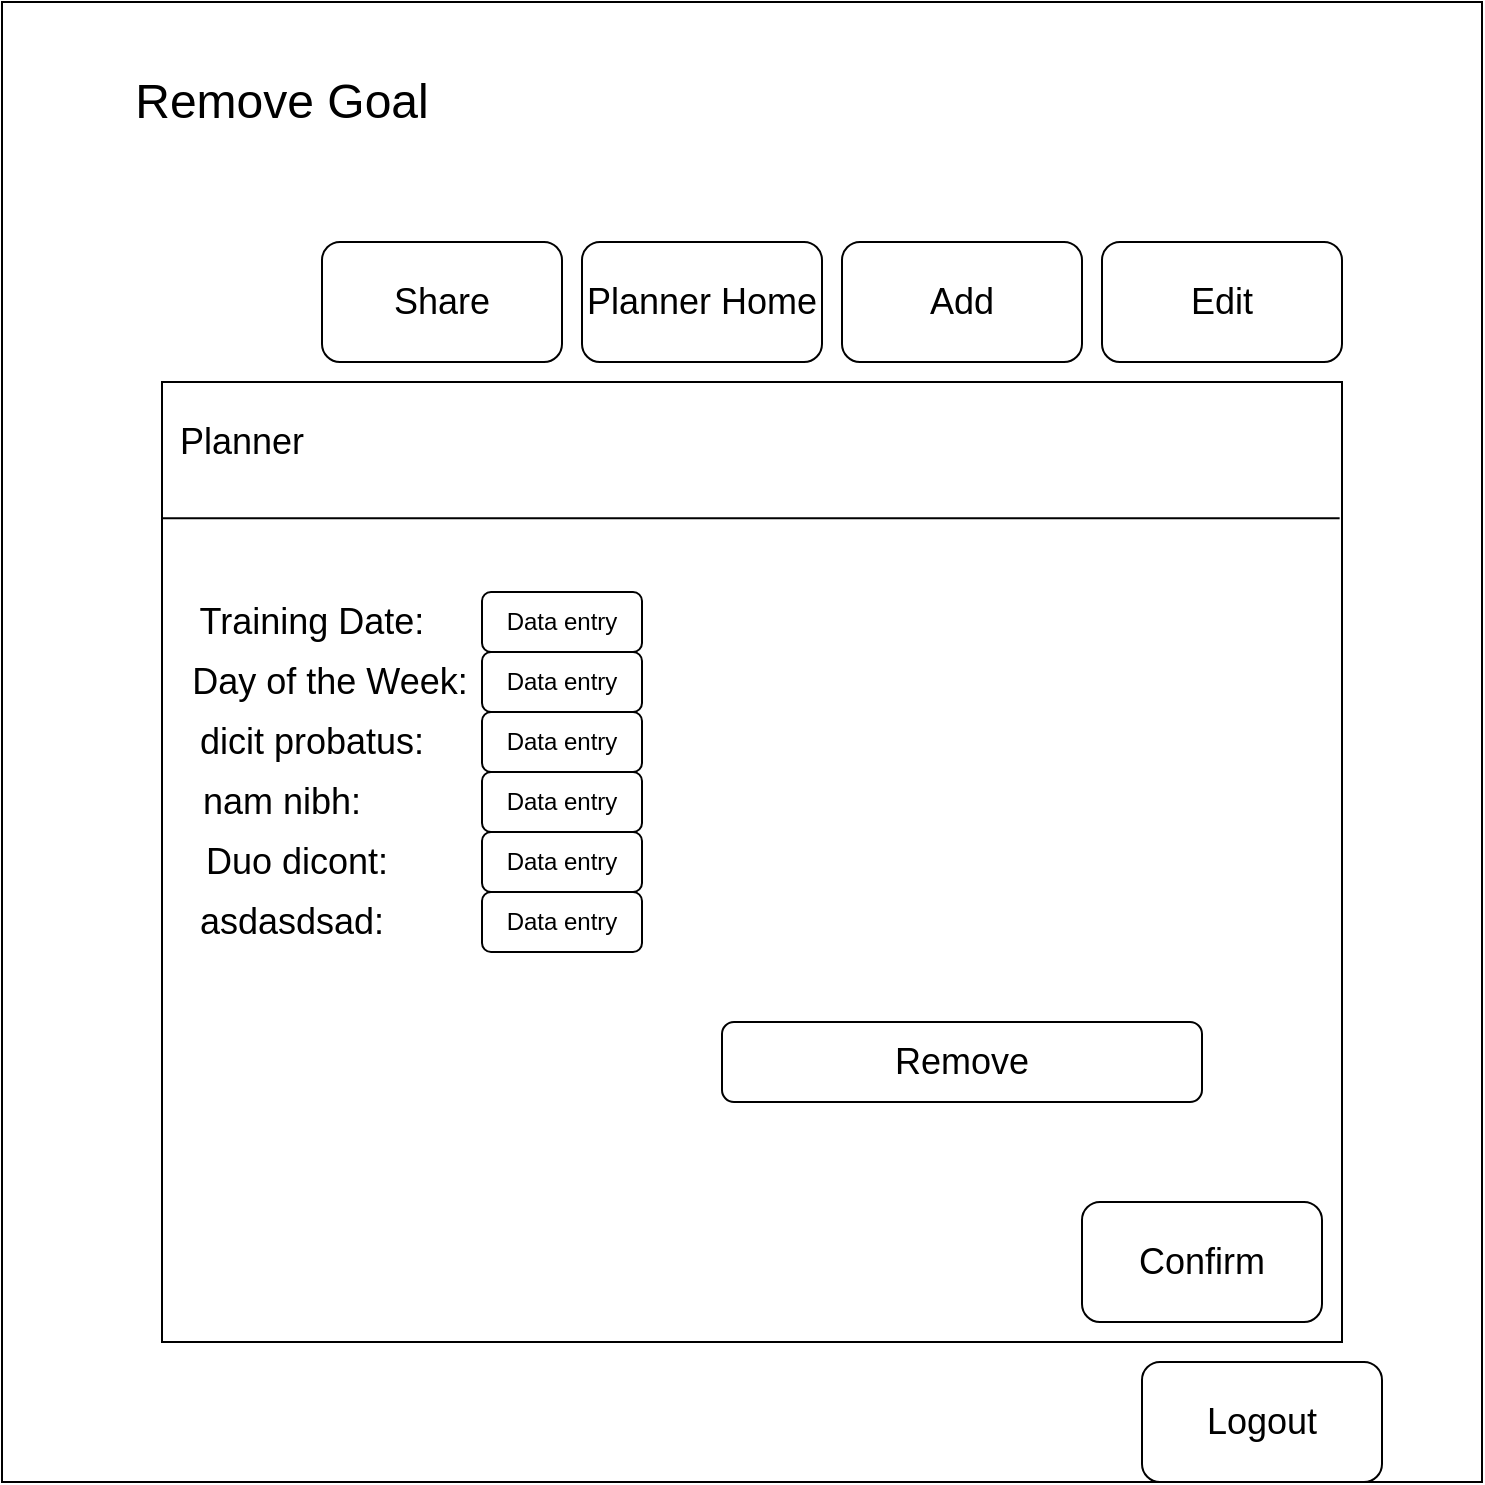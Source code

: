 <mxfile version="14.4.9" type="device"><diagram id="TLoLSiTp8w-xRBQ4nFyg" name="Page-1"><mxGraphModel dx="1422" dy="705" grid="1" gridSize="10" guides="1" tooltips="1" connect="1" arrows="1" fold="1" page="1" pageScale="1" pageWidth="827" pageHeight="1169" math="0" shadow="0"><root><mxCell id="0"/><mxCell id="1" parent="0"/><mxCell id="HHeDRim9VhFWCoVcRId_-1" value="" style="whiteSpace=wrap;html=1;aspect=fixed;" vertex="1" parent="1"><mxGeometry x="180" y="30" width="740" height="740" as="geometry"/></mxCell><mxCell id="HHeDRim9VhFWCoVcRId_-2" value="&lt;font style=&quot;font-size: 24px&quot;&gt;Remove Goal&lt;/font&gt;" style="text;html=1;strokeColor=none;fillColor=none;align=center;verticalAlign=middle;whiteSpace=wrap;rounded=0;" vertex="1" parent="1"><mxGeometry x="200" y="70" width="240" height="20" as="geometry"/></mxCell><mxCell id="HHeDRim9VhFWCoVcRId_-3" value="" style="rounded=0;whiteSpace=wrap;html=1;" vertex="1" parent="1"><mxGeometry x="260" y="220" width="590" height="480" as="geometry"/></mxCell><mxCell id="HHeDRim9VhFWCoVcRId_-4" value="" style="endArrow=none;html=1;entryX=0.998;entryY=0.142;entryDx=0;entryDy=0;entryPerimeter=0;exitX=0;exitY=0.142;exitDx=0;exitDy=0;exitPerimeter=0;" edge="1" parent="1" source="HHeDRim9VhFWCoVcRId_-3" target="HHeDRim9VhFWCoVcRId_-3"><mxGeometry width="50" height="50" relative="1" as="geometry"><mxPoint x="340" y="340" as="sourcePoint"/><mxPoint x="390" y="290" as="targetPoint"/></mxGeometry></mxCell><mxCell id="HHeDRim9VhFWCoVcRId_-5" value="&lt;font style=&quot;font-size: 18px&quot;&gt;Planner&lt;/font&gt;" style="text;html=1;strokeColor=none;fillColor=none;align=center;verticalAlign=middle;whiteSpace=wrap;rounded=0;" vertex="1" parent="1"><mxGeometry x="280" y="240" width="40" height="20" as="geometry"/></mxCell><mxCell id="HHeDRim9VhFWCoVcRId_-6" value="&lt;font style=&quot;font-size: 18px&quot;&gt;Edit&lt;/font&gt;" style="rounded=1;whiteSpace=wrap;html=1;align=center;" vertex="1" parent="1"><mxGeometry x="730" y="150" width="120" height="60" as="geometry"/></mxCell><mxCell id="HHeDRim9VhFWCoVcRId_-7" value="&lt;font style=&quot;font-size: 18px&quot;&gt;Add&lt;/font&gt;" style="rounded=1;whiteSpace=wrap;html=1;align=center;" vertex="1" parent="1"><mxGeometry x="600" y="150" width="120" height="60" as="geometry"/></mxCell><mxCell id="HHeDRim9VhFWCoVcRId_-8" value="&lt;font style=&quot;font-size: 18px&quot;&gt;Planner Home&lt;/font&gt;" style="rounded=1;whiteSpace=wrap;html=1;align=center;" vertex="1" parent="1"><mxGeometry x="470" y="150" width="120" height="60" as="geometry"/></mxCell><mxCell id="HHeDRim9VhFWCoVcRId_-9" value="&lt;font style=&quot;font-size: 18px&quot;&gt;Share&lt;/font&gt;" style="rounded=1;whiteSpace=wrap;html=1;align=center;" vertex="1" parent="1"><mxGeometry x="340" y="150" width="120" height="60" as="geometry"/></mxCell><mxCell id="HHeDRim9VhFWCoVcRId_-10" value="&lt;font style=&quot;font-size: 18px&quot;&gt;Confirm&lt;/font&gt;" style="rounded=1;whiteSpace=wrap;html=1;align=center;" vertex="1" parent="1"><mxGeometry x="720" y="630" width="120" height="60" as="geometry"/></mxCell><mxCell id="HHeDRim9VhFWCoVcRId_-16" value="&lt;span style=&quot;font-size: 18px&quot;&gt;Remove&lt;/span&gt;" style="rounded=1;whiteSpace=wrap;html=1;" vertex="1" parent="1"><mxGeometry x="540" y="540" width="240" height="40" as="geometry"/></mxCell><mxCell id="HHeDRim9VhFWCoVcRId_-24" value="&lt;font style=&quot;font-size: 18px&quot;&gt;Logout&lt;/font&gt;" style="rounded=1;whiteSpace=wrap;html=1;align=center;" vertex="1" parent="1"><mxGeometry x="750" y="710" width="120" height="60" as="geometry"/></mxCell><mxCell id="HHeDRim9VhFWCoVcRId_-31" value="&lt;span style=&quot;font-size: 18px&quot;&gt;Training Date:&lt;/span&gt;" style="text;html=1;strokeColor=none;fillColor=none;align=center;verticalAlign=middle;whiteSpace=wrap;rounded=0;" vertex="1" parent="1"><mxGeometry x="275" y="330" width="120" height="20" as="geometry"/></mxCell><mxCell id="HHeDRim9VhFWCoVcRId_-32" value="&lt;span style=&quot;font-size: 18px&quot;&gt;Day of the Week:&lt;/span&gt;" style="text;html=1;strokeColor=none;fillColor=none;align=center;verticalAlign=middle;whiteSpace=wrap;rounded=0;" vertex="1" parent="1"><mxGeometry x="274" y="360" width="140" height="20" as="geometry"/></mxCell><mxCell id="HHeDRim9VhFWCoVcRId_-33" value="&lt;span style=&quot;font-size: 18px&quot;&gt;dicit probatus:&lt;/span&gt;" style="text;html=1;strokeColor=none;fillColor=none;align=center;verticalAlign=middle;whiteSpace=wrap;rounded=0;" vertex="1" parent="1"><mxGeometry x="275" y="390" width="120" height="20" as="geometry"/></mxCell><mxCell id="HHeDRim9VhFWCoVcRId_-34" value="&lt;span style=&quot;font-size: 18px&quot;&gt;nam nibh:&lt;/span&gt;" style="text;html=1;strokeColor=none;fillColor=none;align=center;verticalAlign=middle;whiteSpace=wrap;rounded=0;" vertex="1" parent="1"><mxGeometry x="270" y="420" width="100" height="20" as="geometry"/></mxCell><mxCell id="HHeDRim9VhFWCoVcRId_-35" value="&lt;span style=&quot;font-size: 18px&quot;&gt;&amp;nbsp;Duo dicont:&lt;/span&gt;" style="text;html=1;strokeColor=none;fillColor=none;align=center;verticalAlign=middle;whiteSpace=wrap;rounded=0;" vertex="1" parent="1"><mxGeometry x="275" y="450" width="100" height="20" as="geometry"/></mxCell><mxCell id="HHeDRim9VhFWCoVcRId_-36" value="&lt;span style=&quot;font-size: 18px&quot;&gt;asdasdsad:&lt;/span&gt;" style="text;html=1;strokeColor=none;fillColor=none;align=center;verticalAlign=middle;whiteSpace=wrap;rounded=0;" vertex="1" parent="1"><mxGeometry x="305" y="480" width="40" height="20" as="geometry"/></mxCell><mxCell id="HHeDRim9VhFWCoVcRId_-37" value="Data entry" style="rounded=1;whiteSpace=wrap;html=1;" vertex="1" parent="1"><mxGeometry x="420" y="355" width="80" height="30" as="geometry"/></mxCell><mxCell id="HHeDRim9VhFWCoVcRId_-38" value="Data entry" style="rounded=1;whiteSpace=wrap;html=1;" vertex="1" parent="1"><mxGeometry x="420" y="415" width="80" height="30" as="geometry"/></mxCell><mxCell id="HHeDRim9VhFWCoVcRId_-39" value="Data entry" style="rounded=1;whiteSpace=wrap;html=1;" vertex="1" parent="1"><mxGeometry x="420" y="475" width="80" height="30" as="geometry"/></mxCell><mxCell id="HHeDRim9VhFWCoVcRId_-40" value="Data entry" style="rounded=1;whiteSpace=wrap;html=1;" vertex="1" parent="1"><mxGeometry x="420" y="385" width="80" height="30" as="geometry"/></mxCell><mxCell id="HHeDRim9VhFWCoVcRId_-41" value="Data entry" style="rounded=1;whiteSpace=wrap;html=1;" vertex="1" parent="1"><mxGeometry x="420" y="445" width="80" height="30" as="geometry"/></mxCell><mxCell id="HHeDRim9VhFWCoVcRId_-42" value="Data entry" style="rounded=1;whiteSpace=wrap;html=1;" vertex="1" parent="1"><mxGeometry x="420" y="325" width="80" height="30" as="geometry"/></mxCell></root></mxGraphModel></diagram></mxfile>